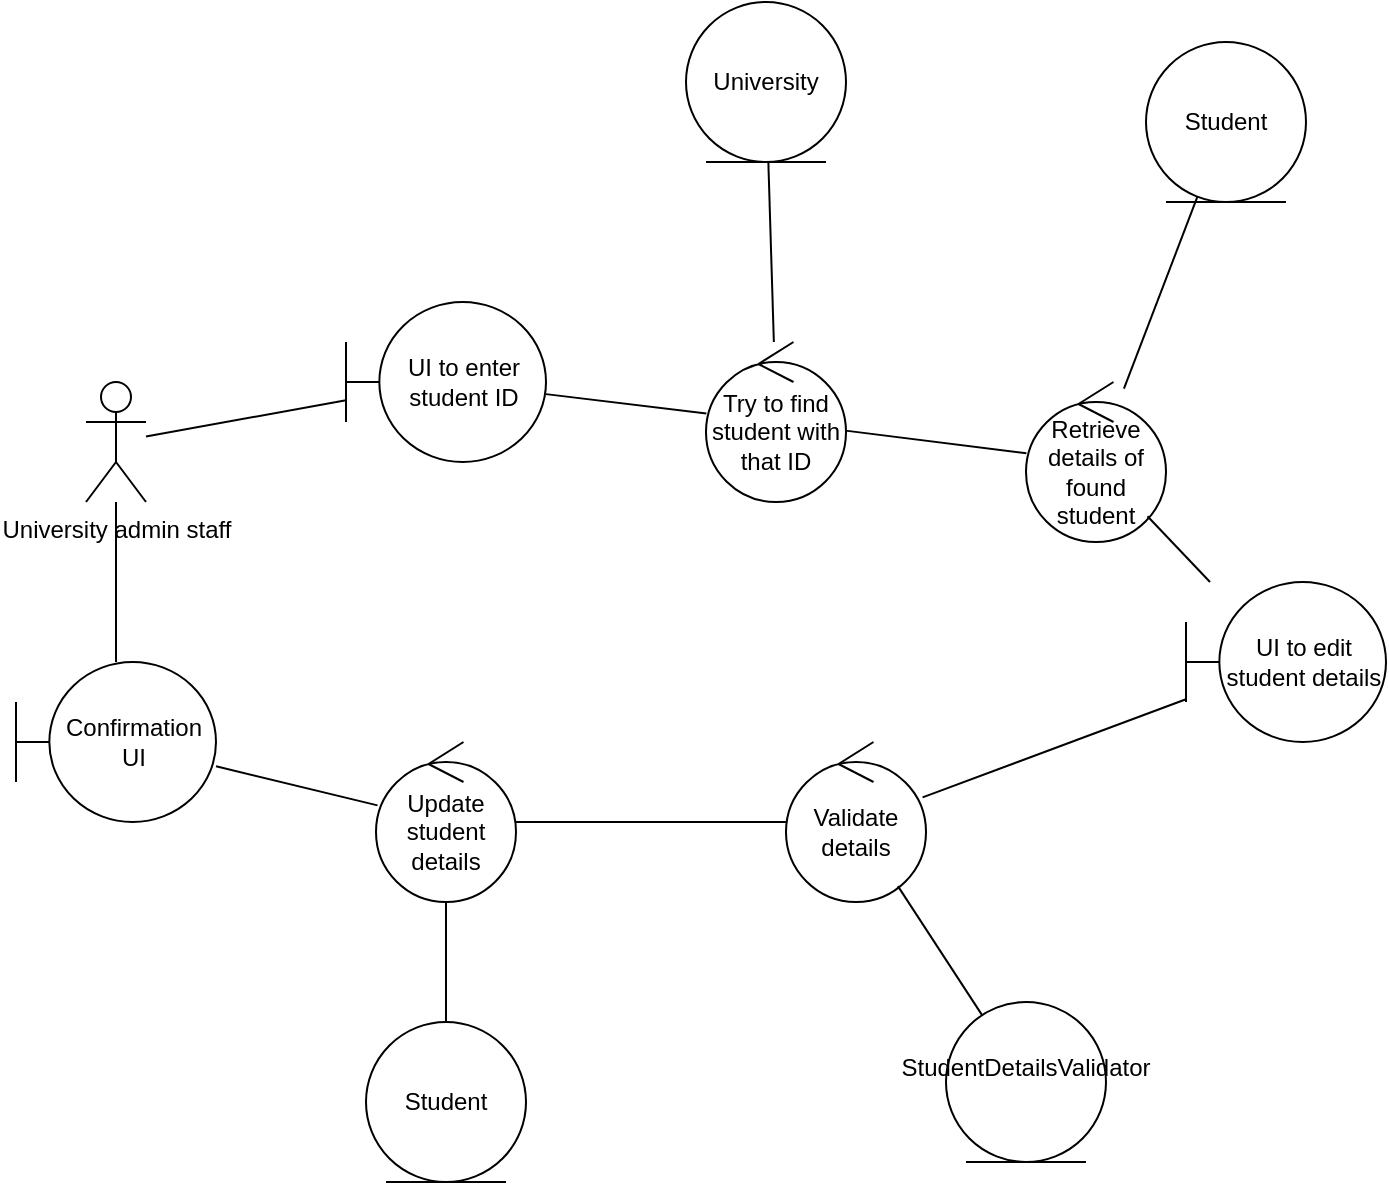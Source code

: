 <mxfile version="20.5.3" type="device"><diagram id="YcjtGRVDh1iYECFue6fT" name="Page-1"><mxGraphModel dx="1355" dy="764" grid="1" gridSize="10" guides="1" tooltips="1" connect="1" arrows="1" fold="1" page="1" pageScale="1" pageWidth="827" pageHeight="1169" math="0" shadow="0"><root><mxCell id="0"/><mxCell id="1" parent="0"/><mxCell id="qU6iygdZV5qKUg6UwP-F-1" value="University admin staff" style="shape=umlActor;verticalLabelPosition=bottom;verticalAlign=top;html=1;" parent="1" vertex="1"><mxGeometry x="130" y="260" width="30" height="60" as="geometry"/></mxCell><mxCell id="qU6iygdZV5qKUg6UwP-F-2" value="UI to enter student ID" style="shape=umlBoundary;whiteSpace=wrap;html=1;" parent="1" vertex="1"><mxGeometry x="260" y="220" width="100" height="80" as="geometry"/></mxCell><mxCell id="qU6iygdZV5qKUg6UwP-F-3" value="Try to find student with that ID" style="ellipse;shape=umlControl;whiteSpace=wrap;html=1;" parent="1" vertex="1"><mxGeometry x="440" y="240" width="70" height="80" as="geometry"/></mxCell><mxCell id="qU6iygdZV5qKUg6UwP-F-4" value="UI to edit student details" style="shape=umlBoundary;whiteSpace=wrap;html=1;" parent="1" vertex="1"><mxGeometry x="680" y="360" width="100" height="80" as="geometry"/></mxCell><mxCell id="qU6iygdZV5qKUg6UwP-F-5" value="Validate details" style="ellipse;shape=umlControl;whiteSpace=wrap;html=1;" parent="1" vertex="1"><mxGeometry x="480" y="440" width="70" height="80" as="geometry"/></mxCell><mxCell id="qU6iygdZV5qKUg6UwP-F-6" value="Update student details" style="ellipse;shape=umlControl;whiteSpace=wrap;html=1;" parent="1" vertex="1"><mxGeometry x="275" y="440" width="70" height="80" as="geometry"/></mxCell><mxCell id="qU6iygdZV5qKUg6UwP-F-7" value="University" style="ellipse;shape=umlEntity;whiteSpace=wrap;html=1;" parent="1" vertex="1"><mxGeometry x="430" y="70" width="80" height="80" as="geometry"/></mxCell><mxCell id="qU6iygdZV5qKUg6UwP-F-8" value="Student" style="ellipse;shape=umlEntity;whiteSpace=wrap;html=1;" parent="1" vertex="1"><mxGeometry x="270" y="580" width="80" height="80" as="geometry"/></mxCell><mxCell id="qU6iygdZV5qKUg6UwP-F-9" value="Retrieve details of found student" style="ellipse;shape=umlControl;whiteSpace=wrap;html=1;" parent="1" vertex="1"><mxGeometry x="600" y="260" width="70" height="80" as="geometry"/></mxCell><mxCell id="qU6iygdZV5qKUg6UwP-F-10" value="" style="endArrow=none;html=1;rounded=0;" parent="1" source="qU6iygdZV5qKUg6UwP-F-1" target="qU6iygdZV5qKUg6UwP-F-2" edge="1"><mxGeometry width="50" height="50" relative="1" as="geometry"><mxPoint x="280" y="360" as="sourcePoint"/><mxPoint x="330" y="310" as="targetPoint"/></mxGeometry></mxCell><mxCell id="qU6iygdZV5qKUg6UwP-F-11" value="" style="endArrow=none;html=1;rounded=0;" parent="1" source="qU6iygdZV5qKUg6UwP-F-2" target="qU6iygdZV5qKUg6UwP-F-3" edge="1"><mxGeometry width="50" height="50" relative="1" as="geometry"><mxPoint x="280" y="360" as="sourcePoint"/><mxPoint x="330" y="310" as="targetPoint"/></mxGeometry></mxCell><mxCell id="qU6iygdZV5qKUg6UwP-F-12" value="" style="endArrow=none;html=1;rounded=0;" parent="1" source="qU6iygdZV5qKUg6UwP-F-3" target="qU6iygdZV5qKUg6UwP-F-9" edge="1"><mxGeometry width="50" height="50" relative="1" as="geometry"><mxPoint x="280" y="360" as="sourcePoint"/><mxPoint x="330" y="310" as="targetPoint"/></mxGeometry></mxCell><mxCell id="qU6iygdZV5qKUg6UwP-F-13" value="" style="endArrow=none;html=1;rounded=0;" parent="1" source="qU6iygdZV5qKUg6UwP-F-9" target="qU6iygdZV5qKUg6UwP-F-4" edge="1"><mxGeometry width="50" height="50" relative="1" as="geometry"><mxPoint x="280" y="360" as="sourcePoint"/><mxPoint x="330" y="310" as="targetPoint"/></mxGeometry></mxCell><mxCell id="qU6iygdZV5qKUg6UwP-F-14" value="" style="endArrow=none;html=1;rounded=0;" parent="1" source="qU6iygdZV5qKUg6UwP-F-5" target="qU6iygdZV5qKUg6UwP-F-4" edge="1"><mxGeometry width="50" height="50" relative="1" as="geometry"><mxPoint x="280" y="360" as="sourcePoint"/><mxPoint x="330" y="310" as="targetPoint"/></mxGeometry></mxCell><mxCell id="qU6iygdZV5qKUg6UwP-F-15" value="" style="endArrow=none;html=1;rounded=0;" parent="1" source="qU6iygdZV5qKUg6UwP-F-6" target="qU6iygdZV5qKUg6UwP-F-5" edge="1"><mxGeometry width="50" height="50" relative="1" as="geometry"><mxPoint x="280" y="360" as="sourcePoint"/><mxPoint x="330" y="310" as="targetPoint"/></mxGeometry></mxCell><mxCell id="qU6iygdZV5qKUg6UwP-F-17" value="" style="endArrow=none;html=1;rounded=0;" parent="1" source="qU6iygdZV5qKUg6UwP-F-3" target="qU6iygdZV5qKUg6UwP-F-7" edge="1"><mxGeometry width="50" height="50" relative="1" as="geometry"><mxPoint x="280" y="360" as="sourcePoint"/><mxPoint x="330" y="310" as="targetPoint"/></mxGeometry></mxCell><mxCell id="qU6iygdZV5qKUg6UwP-F-18" value="" style="endArrow=none;html=1;rounded=0;" parent="1" source="qU6iygdZV5qKUg6UwP-F-6" target="qU6iygdZV5qKUg6UwP-F-8" edge="1"><mxGeometry width="50" height="50" relative="1" as="geometry"><mxPoint x="280" y="360" as="sourcePoint"/><mxPoint x="330" y="310" as="targetPoint"/></mxGeometry></mxCell><mxCell id="qU6iygdZV5qKUg6UwP-F-19" value="Student" style="ellipse;shape=umlEntity;whiteSpace=wrap;html=1;" parent="1" vertex="1"><mxGeometry x="660" y="90" width="80" height="80" as="geometry"/></mxCell><mxCell id="qU6iygdZV5qKUg6UwP-F-20" value="" style="endArrow=none;html=1;rounded=0;" parent="1" source="qU6iygdZV5qKUg6UwP-F-9" target="qU6iygdZV5qKUg6UwP-F-19" edge="1"><mxGeometry width="50" height="50" relative="1" as="geometry"><mxPoint x="280" y="360" as="sourcePoint"/><mxPoint x="330" y="310" as="targetPoint"/></mxGeometry></mxCell><mxCell id="sXaynMSrNbnAKDHMSCVC-1" value="&lt;div&gt;StudentDetailsValidator&lt;/div&gt;&lt;div&gt;&lt;br&gt;&lt;/div&gt;" style="ellipse;shape=umlEntity;whiteSpace=wrap;html=1;" parent="1" vertex="1"><mxGeometry x="560" y="570" width="80" height="80" as="geometry"/></mxCell><mxCell id="sXaynMSrNbnAKDHMSCVC-2" value="" style="endArrow=none;html=1;rounded=0;" parent="1" source="sXaynMSrNbnAKDHMSCVC-1" target="qU6iygdZV5qKUg6UwP-F-5" edge="1"><mxGeometry width="50" height="50" relative="1" as="geometry"><mxPoint x="390" y="400" as="sourcePoint"/><mxPoint x="440" y="350" as="targetPoint"/></mxGeometry></mxCell><mxCell id="_CJitSZmGPyRNBSxy_qs-1" value="Confirmation UI" style="shape=umlBoundary;whiteSpace=wrap;html=1;" vertex="1" parent="1"><mxGeometry x="95" y="400" width="100" height="80" as="geometry"/></mxCell><mxCell id="_CJitSZmGPyRNBSxy_qs-2" value="" style="endArrow=none;html=1;rounded=0;" edge="1" parent="1" source="qU6iygdZV5qKUg6UwP-F-1" target="_CJitSZmGPyRNBSxy_qs-1"><mxGeometry width="50" height="50" relative="1" as="geometry"><mxPoint x="390" y="420" as="sourcePoint"/><mxPoint x="440" y="370" as="targetPoint"/></mxGeometry></mxCell><mxCell id="_CJitSZmGPyRNBSxy_qs-3" value="" style="endArrow=none;html=1;rounded=0;" edge="1" parent="1" source="_CJitSZmGPyRNBSxy_qs-1" target="qU6iygdZV5qKUg6UwP-F-6"><mxGeometry width="50" height="50" relative="1" as="geometry"><mxPoint x="390" y="420" as="sourcePoint"/><mxPoint x="440" y="370" as="targetPoint"/></mxGeometry></mxCell></root></mxGraphModel></diagram></mxfile>